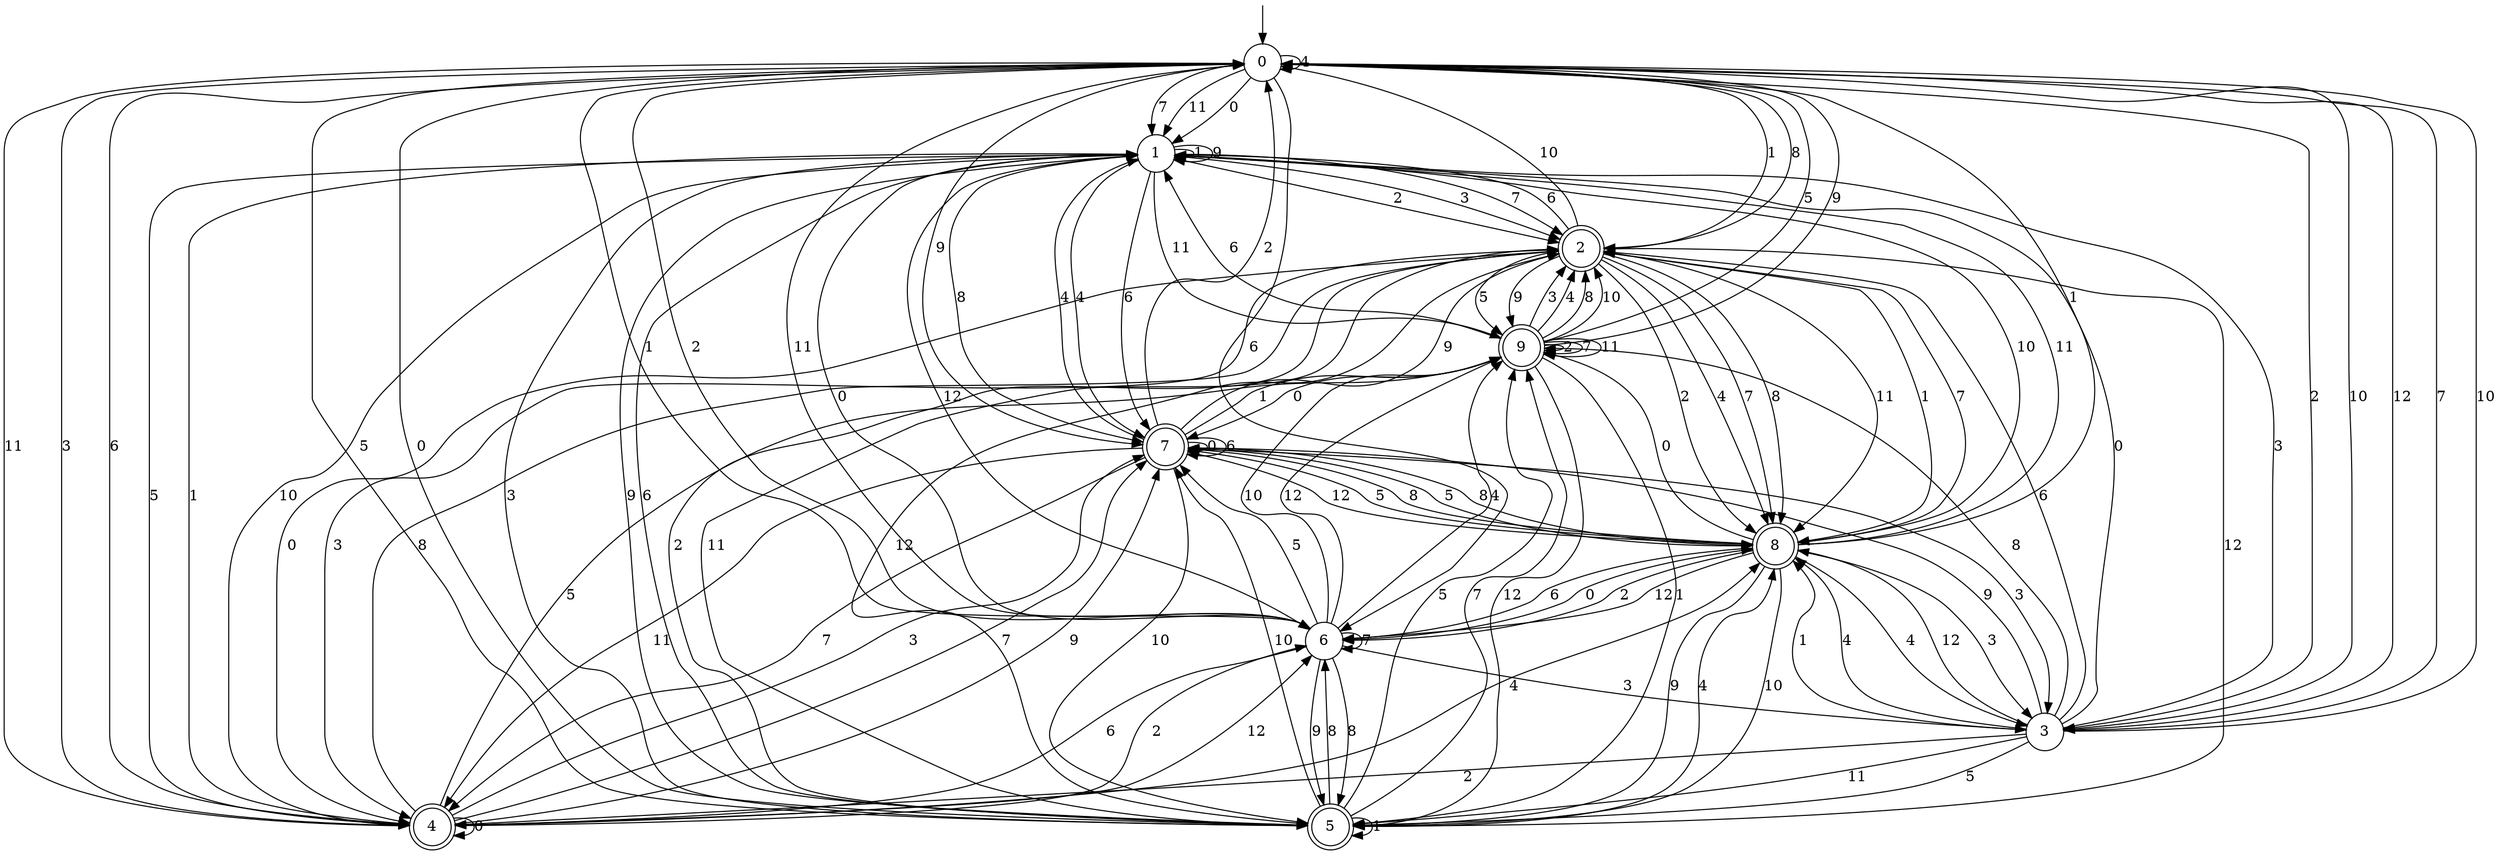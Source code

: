 digraph g {

	s0 [shape="circle" label="0"];
	s1 [shape="circle" label="1"];
	s2 [shape="doublecircle" label="2"];
	s3 [shape="circle" label="3"];
	s4 [shape="doublecircle" label="4"];
	s5 [shape="doublecircle" label="5"];
	s6 [shape="circle" label="6"];
	s7 [shape="doublecircle" label="7"];
	s8 [shape="doublecircle" label="8"];
	s9 [shape="doublecircle" label="9"];
	s0 -> s1 [label="0"];
	s0 -> s2 [label="1"];
	s0 -> s3 [label="2"];
	s0 -> s4 [label="3"];
	s0 -> s0 [label="4"];
	s0 -> s5 [label="5"];
	s0 -> s6 [label="6"];
	s0 -> s1 [label="7"];
	s0 -> s2 [label="8"];
	s0 -> s7 [label="9"];
	s0 -> s3 [label="10"];
	s0 -> s1 [label="11"];
	s0 -> s3 [label="12"];
	s1 -> s6 [label="0"];
	s1 -> s1 [label="1"];
	s1 -> s2 [label="2"];
	s1 -> s2 [label="3"];
	s1 -> s7 [label="4"];
	s1 -> s4 [label="5"];
	s1 -> s7 [label="6"];
	s1 -> s2 [label="7"];
	s1 -> s7 [label="8"];
	s1 -> s1 [label="9"];
	s1 -> s8 [label="10"];
	s1 -> s9 [label="11"];
	s1 -> s6 [label="12"];
	s2 -> s4 [label="0"];
	s2 -> s8 [label="1"];
	s2 -> s8 [label="2"];
	s2 -> s4 [label="3"];
	s2 -> s8 [label="4"];
	s2 -> s9 [label="5"];
	s2 -> s1 [label="6"];
	s2 -> s8 [label="7"];
	s2 -> s8 [label="8"];
	s2 -> s9 [label="9"];
	s2 -> s0 [label="10"];
	s2 -> s8 [label="11"];
	s2 -> s5 [label="12"];
	s3 -> s1 [label="0"];
	s3 -> s8 [label="1"];
	s3 -> s4 [label="2"];
	s3 -> s1 [label="3"];
	s3 -> s8 [label="4"];
	s3 -> s5 [label="5"];
	s3 -> s2 [label="6"];
	s3 -> s0 [label="7"];
	s3 -> s9 [label="8"];
	s3 -> s7 [label="9"];
	s3 -> s0 [label="10"];
	s3 -> s5 [label="11"];
	s3 -> s8 [label="12"];
	s4 -> s4 [label="0"];
	s4 -> s1 [label="1"];
	s4 -> s6 [label="2"];
	s4 -> s7 [label="3"];
	s4 -> s8 [label="4"];
	s4 -> s9 [label="5"];
	s4 -> s0 [label="6"];
	s4 -> s7 [label="7"];
	s4 -> s2 [label="8"];
	s4 -> s7 [label="9"];
	s4 -> s1 [label="10"];
	s4 -> s0 [label="11"];
	s4 -> s6 [label="12"];
	s5 -> s0 [label="0"];
	s5 -> s5 [label="1"];
	s5 -> s2 [label="2"];
	s5 -> s1 [label="3"];
	s5 -> s8 [label="4"];
	s5 -> s9 [label="5"];
	s5 -> s1 [label="6"];
	s5 -> s9 [label="7"];
	s5 -> s6 [label="8"];
	s5 -> s1 [label="9"];
	s5 -> s7 [label="10"];
	s5 -> s2 [label="11"];
	s5 -> s2 [label="12"];
	s6 -> s8 [label="0"];
	s6 -> s0 [label="1"];
	s6 -> s0 [label="2"];
	s6 -> s3 [label="3"];
	s6 -> s9 [label="4"];
	s6 -> s7 [label="5"];
	s6 -> s4 [label="6"];
	s6 -> s6 [label="7"];
	s6 -> s5 [label="8"];
	s6 -> s5 [label="9"];
	s6 -> s9 [label="10"];
	s6 -> s0 [label="11"];
	s6 -> s9 [label="12"];
	s7 -> s7 [label="0"];
	s7 -> s9 [label="1"];
	s7 -> s0 [label="2"];
	s7 -> s3 [label="3"];
	s7 -> s1 [label="4"];
	s7 -> s8 [label="5"];
	s7 -> s7 [label="6"];
	s7 -> s4 [label="7"];
	s7 -> s8 [label="8"];
	s7 -> s2 [label="9"];
	s7 -> s5 [label="10"];
	s7 -> s4 [label="11"];
	s7 -> s8 [label="12"];
	s8 -> s9 [label="0"];
	s8 -> s0 [label="1"];
	s8 -> s6 [label="2"];
	s8 -> s3 [label="3"];
	s8 -> s3 [label="4"];
	s8 -> s7 [label="5"];
	s8 -> s6 [label="6"];
	s8 -> s2 [label="7"];
	s8 -> s7 [label="8"];
	s8 -> s5 [label="9"];
	s8 -> s5 [label="10"];
	s8 -> s1 [label="11"];
	s8 -> s6 [label="12"];
	s9 -> s7 [label="0"];
	s9 -> s5 [label="1"];
	s9 -> s9 [label="2"];
	s9 -> s2 [label="3"];
	s9 -> s2 [label="4"];
	s9 -> s0 [label="5"];
	s9 -> s1 [label="6"];
	s9 -> s9 [label="7"];
	s9 -> s2 [label="8"];
	s9 -> s0 [label="9"];
	s9 -> s2 [label="10"];
	s9 -> s9 [label="11"];
	s9 -> s5 [label="12"];

__start0 [label="" shape="none" width="0" height="0"];
__start0 -> s0;

}
